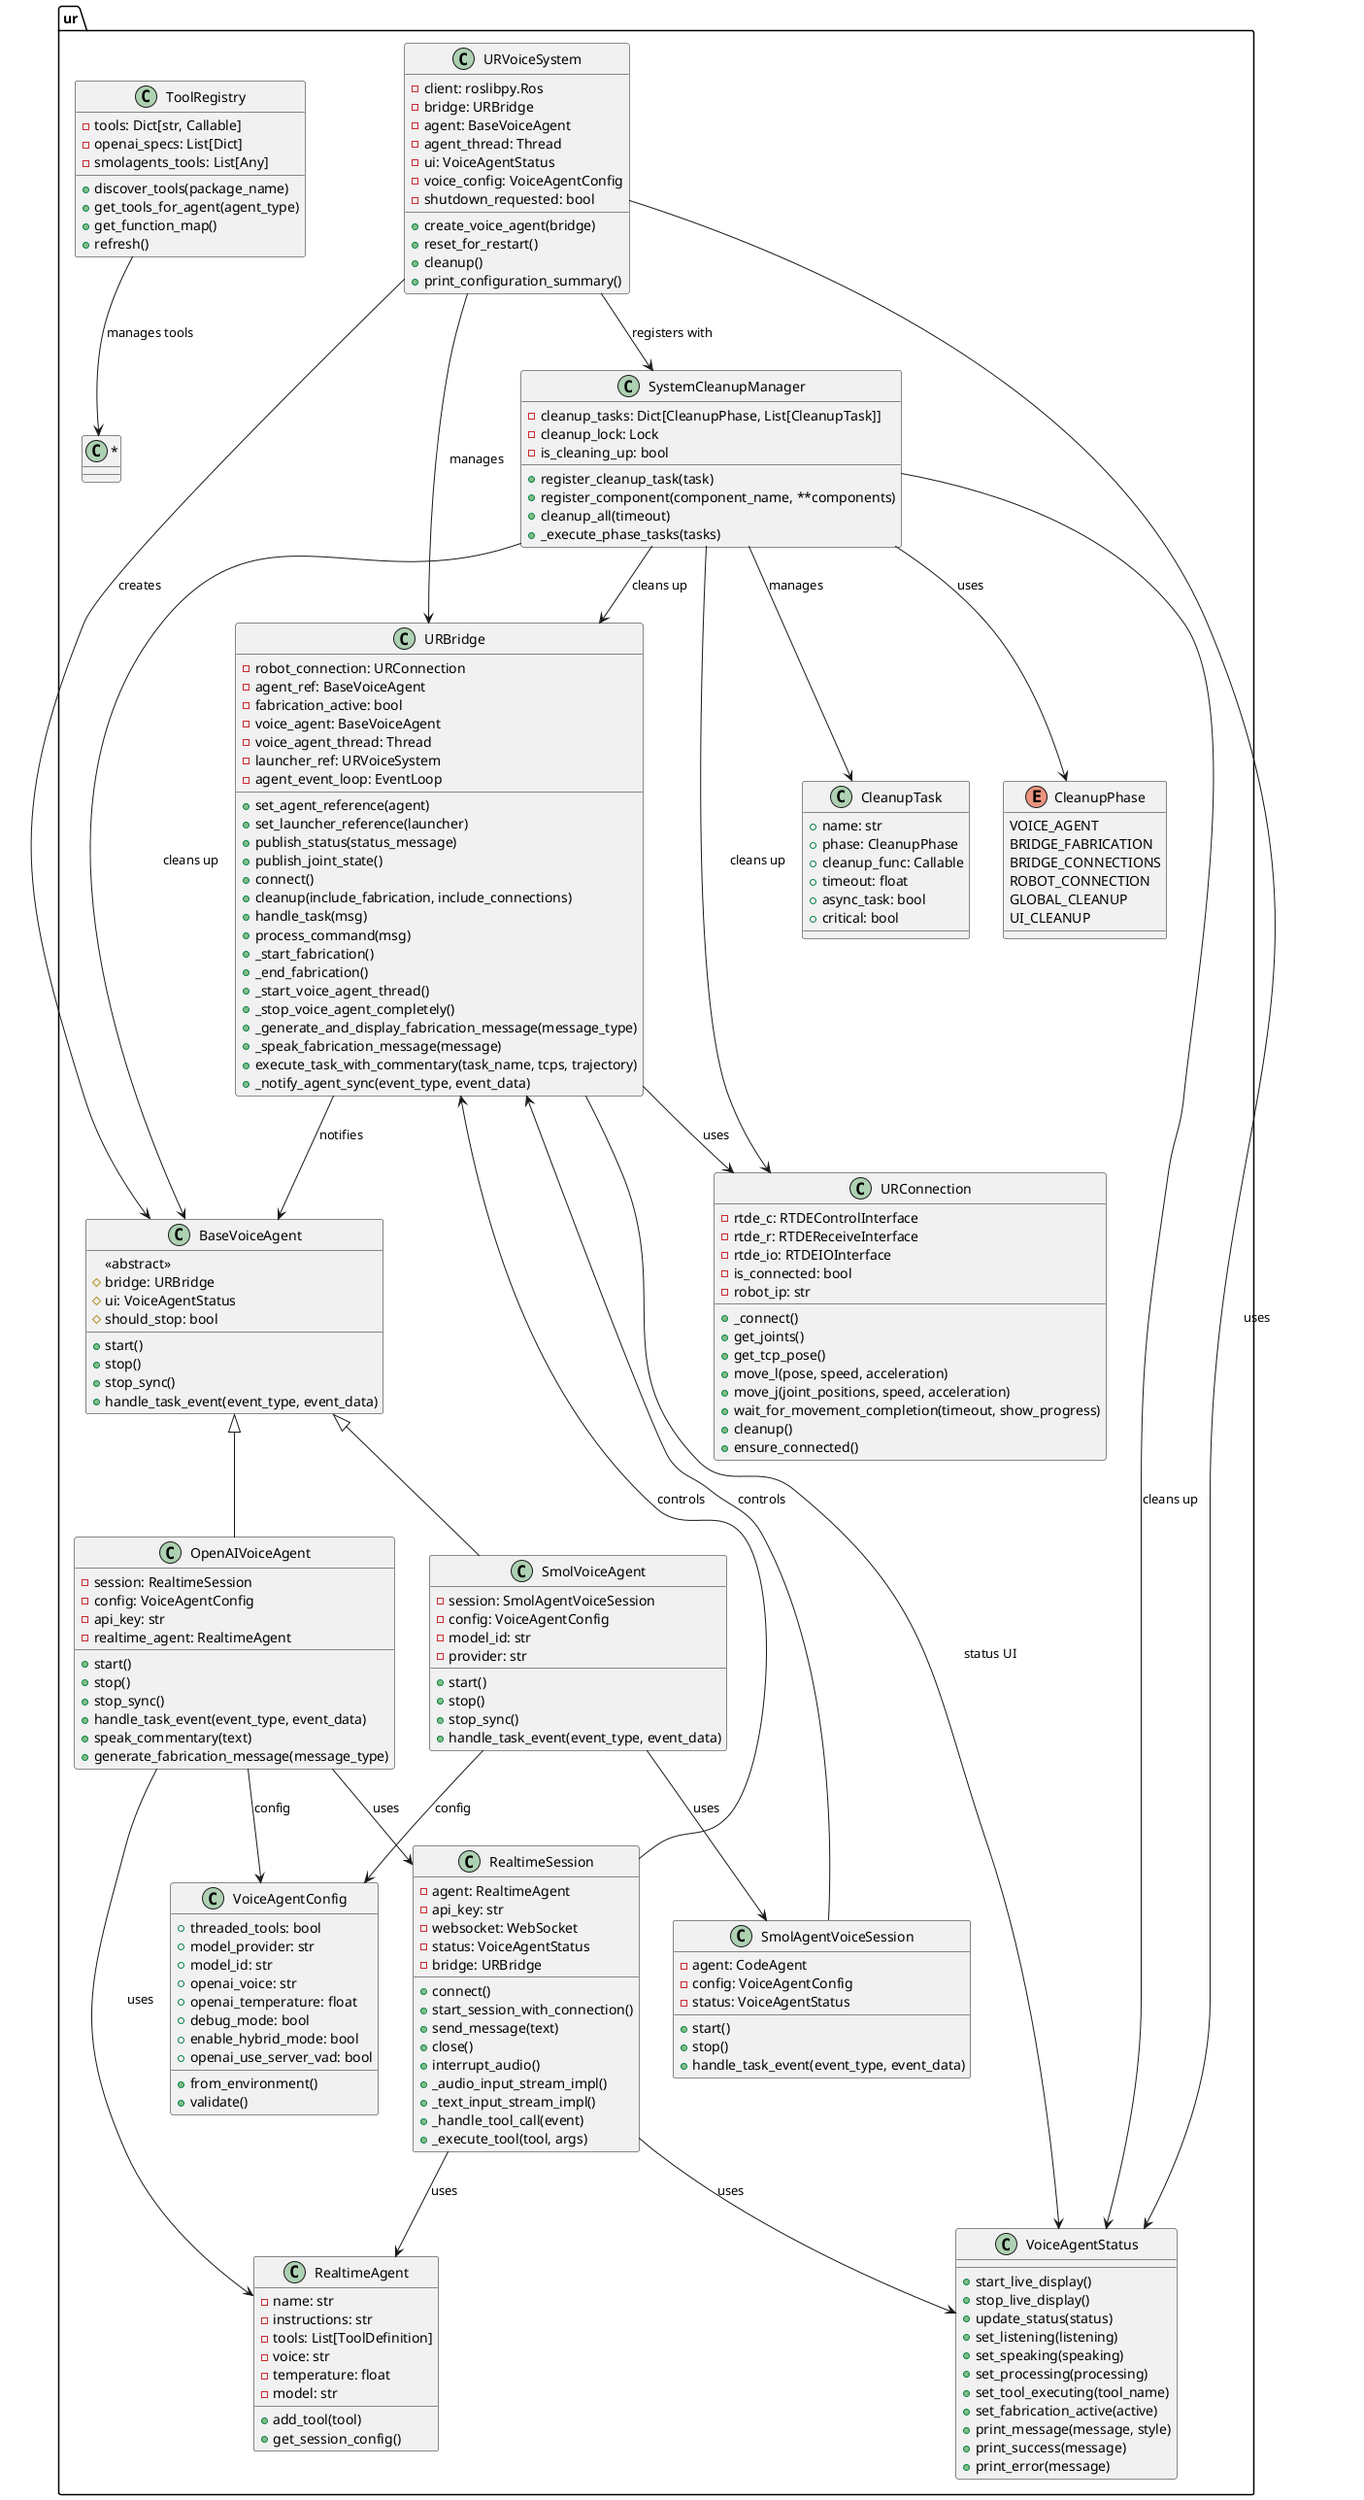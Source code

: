@startuml
' VizorBridge UR Module - High-Level UML Diagram

package ur {

  class URBridge {
    +set_agent_reference(agent)
    +set_launcher_reference(launcher)
    +publish_status(status_message)
    +publish_joint_state()
    +connect()
    +cleanup(include_fabrication, include_connections)
    +handle_task(msg)
    +process_command(msg)
    +_start_fabrication()
    +_end_fabrication()
    +_start_voice_agent_thread()
    +_stop_voice_agent_completely()
    +_generate_and_display_fabrication_message(message_type)
    +_speak_fabrication_message(message)
    +execute_task_with_commentary(task_name, tcps, trajectory)
    +_notify_agent_sync(event_type, event_data)
    -robot_connection: URConnection
    -agent_ref: BaseVoiceAgent
    -fabrication_active: bool
    -voice_agent: BaseVoiceAgent
    -voice_agent_thread: Thread
    -launcher_ref: URVoiceSystem
    -agent_event_loop: EventLoop
  }

  class URConnection {
    +_connect()
    +get_joints()
    +get_tcp_pose()
    +move_l(pose, speed, acceleration)
    +move_j(joint_positions, speed, acceleration)
    +wait_for_movement_completion(timeout, show_progress)
    +cleanup()
    +ensure_connected()
    -rtde_c: RTDEControlInterface
    -rtde_r: RTDEReceiveInterface
    -rtde_io: RTDEIOInterface
    -is_connected: bool
    -robot_ip: str
  }

  class URVoiceSystem {
    +create_voice_agent(bridge)
    +reset_for_restart()
    +cleanup()
    +print_configuration_summary()
    -client: roslibpy.Ros
    -bridge: URBridge
    -agent: BaseVoiceAgent
    -agent_thread: Thread
    -ui: VoiceAgentStatus
    -voice_config: VoiceAgentConfig
    -shutdown_requested: bool
  }

  class BaseVoiceAgent {
    <<abstract>>
    +start()
    +stop()
    +stop_sync()
    +handle_task_event(event_type, event_data)
    #bridge: URBridge
    #ui: VoiceAgentStatus
    #should_stop: bool
  }

  class OpenAIVoiceAgent {
    +start()
    +stop()
    +stop_sync()
    +handle_task_event(event_type, event_data)
    +speak_commentary(text)
    +generate_fabrication_message(message_type)
    -session: RealtimeSession
    -config: VoiceAgentConfig
    -api_key: str
    -realtime_agent: RealtimeAgent
  }

  class SmolVoiceAgent {
    +start()
    +stop()
    +stop_sync()
    +handle_task_event(event_type, event_data)
    -session: SmolAgentVoiceSession
    -config: VoiceAgentConfig
    -model_id: str
    -provider: str
  }

  class RealtimeSession {
    +connect()
    +start_session_with_connection()
    +send_message(text)
    +close()
    +interrupt_audio()
    +_audio_input_stream_impl()
    +_text_input_stream_impl()
    +_handle_tool_call(event)
    +_execute_tool(tool, args)
    -agent: RealtimeAgent
    -api_key: str
    -websocket: WebSocket
    -status: VoiceAgentStatus
    -bridge: URBridge
  }

  class RealtimeAgent {
    +add_tool(tool)
    +get_session_config()
    -name: str
    -instructions: str
    -tools: List[ToolDefinition]
    -voice: str
    -temperature: float
    -model: str
  }

  class SmolAgentVoiceSession {
    +start()
    +stop()
    +handle_task_event(event_type, event_data)
    -agent: CodeAgent
    -config: VoiceAgentConfig
    -status: VoiceAgentStatus
  }

  class VoiceAgentStatus {
    +start_live_display()
    +stop_live_display()
    +update_status(status)
    +set_listening(listening)
    +set_speaking(speaking)
    +set_processing(processing)
    +set_tool_executing(tool_name)
    +set_fabrication_active(active)
    +print_message(message, style)
    +print_success(message)
    +print_error(message)
  }

  class ToolRegistry {
    +discover_tools(package_name)
    +get_tools_for_agent(agent_type)
    +get_function_map()
    +refresh()
    -tools: Dict[str, Callable]
    -openai_specs: List[Dict]
    -smolagents_tools: List[Any]
  }

  class VoiceAgentConfig {
    +from_environment()
    +validate()
    +threaded_tools: bool
    +model_provider: str
    +model_id: str
    +openai_voice: str
    +openai_temperature: float
    +debug_mode: bool
    +enable_hybrid_mode: bool
    +openai_use_server_vad: bool
  }

  class SystemCleanupManager {
    +register_cleanup_task(task)
    +register_component(component_name, **components)
    +cleanup_all(timeout)
    +_execute_phase_tasks(tasks)
    -cleanup_tasks: Dict[CleanupPhase, List[CleanupTask]]
    -cleanup_lock: Lock
    -is_cleaning_up: bool
  }

  class CleanupTask {
    +name: str
    +phase: CleanupPhase
    +cleanup_func: Callable
    +timeout: float
    +async_task: bool
    +critical: bool
  }

  enum CleanupPhase {
    VOICE_AGENT
    BRIDGE_FABRICATION
    BRIDGE_CONNECTIONS
    ROBOT_CONNECTION
    GLOBAL_CLEANUP
    UI_CLEANUP
  }

  ' Relationships
  URBridge --> URConnection : uses
  URBridge --> BaseVoiceAgent : notifies
  URBridge --> VoiceAgentStatus : status UI
  URVoiceSystem --> URBridge : manages
  URVoiceSystem --> BaseVoiceAgent : creates
  URVoiceSystem --> VoiceAgentStatus : uses
  BaseVoiceAgent <|-- OpenAIVoiceAgent
  BaseVoiceAgent <|-- SmolVoiceAgent
  OpenAIVoiceAgent --> RealtimeSession : uses
  OpenAIVoiceAgent --> RealtimeAgent : uses
  SmolVoiceAgent --> SmolAgentVoiceSession : uses
  RealtimeSession --> RealtimeAgent : uses
  RealtimeSession --> VoiceAgentStatus : uses
  OpenAIVoiceAgent --> VoiceAgentConfig : config
  SmolVoiceAgent --> VoiceAgentConfig : config
  RealtimeSession --> URBridge : controls
  SmolAgentVoiceSession --> URBridge : controls
  ToolRegistry --> "*" : manages tools
  SystemCleanupManager --> CleanupTask : manages
  SystemCleanupManager --> CleanupPhase : uses
  SystemCleanupManager --> URBridge : cleans up
  SystemCleanupManager --> BaseVoiceAgent : cleans up
  SystemCleanupManager --> VoiceAgentStatus : cleans up
  SystemCleanupManager --> URConnection : cleans up
  URVoiceSystem --> SystemCleanupManager : registers with
}

@enduml 